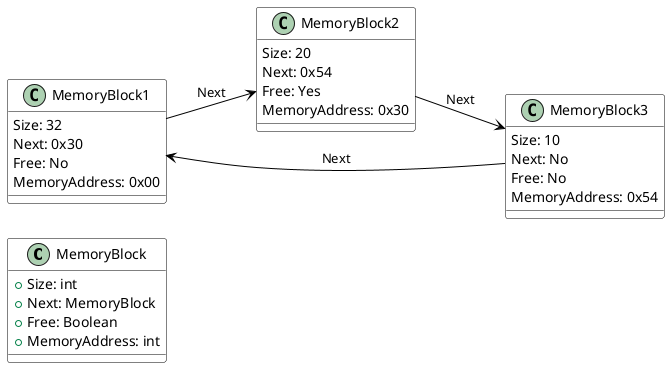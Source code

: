@startuml
skinparam class {
    BackgroundColor White
    BorderColor Black
    ArrowColor Black
    RoundCorner 20
}

left to right direction

class MemoryBlock {
    + Size: int
    + Next: MemoryBlock
    + Free: Boolean
    + MemoryAddress: int
}

MemoryBlock1 : Size: 32
MemoryBlock1 : Next: 0x30
MemoryBlock1 : Free: No
MemoryBlock1 : MemoryAddress: 0x00
MemoryBlock1 --> MemoryBlock2 : Next

MemoryBlock2 : Size: 20
MemoryBlock2 : Next: 0x54
MemoryBlock2 : Free: Yes
MemoryBlock2 : MemoryAddress: 0x30
MemoryBlock2 --> MemoryBlock3 : Next

MemoryBlock3 : Size: 10
MemoryBlock3 : Next: No
MemoryBlock3 : Free: No
MemoryBlock3 : MemoryAddress: 0x54
MemoryBlock3 --> MemoryBlock1 : Next

@enduml